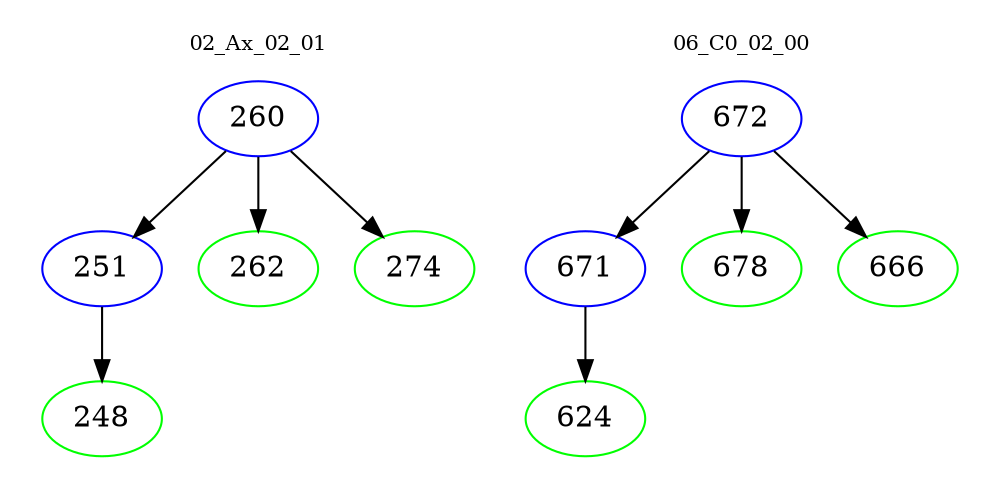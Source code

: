 digraph{
subgraph cluster_0 {
color = white
label = "02_Ax_02_01";
fontsize=10;
T0_260 [label="260", color="blue"]
T0_260 -> T0_251 [color="black"]
T0_251 [label="251", color="blue"]
T0_251 -> T0_248 [color="black"]
T0_248 [label="248", color="green"]
T0_260 -> T0_262 [color="black"]
T0_262 [label="262", color="green"]
T0_260 -> T0_274 [color="black"]
T0_274 [label="274", color="green"]
}
subgraph cluster_1 {
color = white
label = "06_C0_02_00";
fontsize=10;
T1_672 [label="672", color="blue"]
T1_672 -> T1_671 [color="black"]
T1_671 [label="671", color="blue"]
T1_671 -> T1_624 [color="black"]
T1_624 [label="624", color="green"]
T1_672 -> T1_678 [color="black"]
T1_678 [label="678", color="green"]
T1_672 -> T1_666 [color="black"]
T1_666 [label="666", color="green"]
}
}

